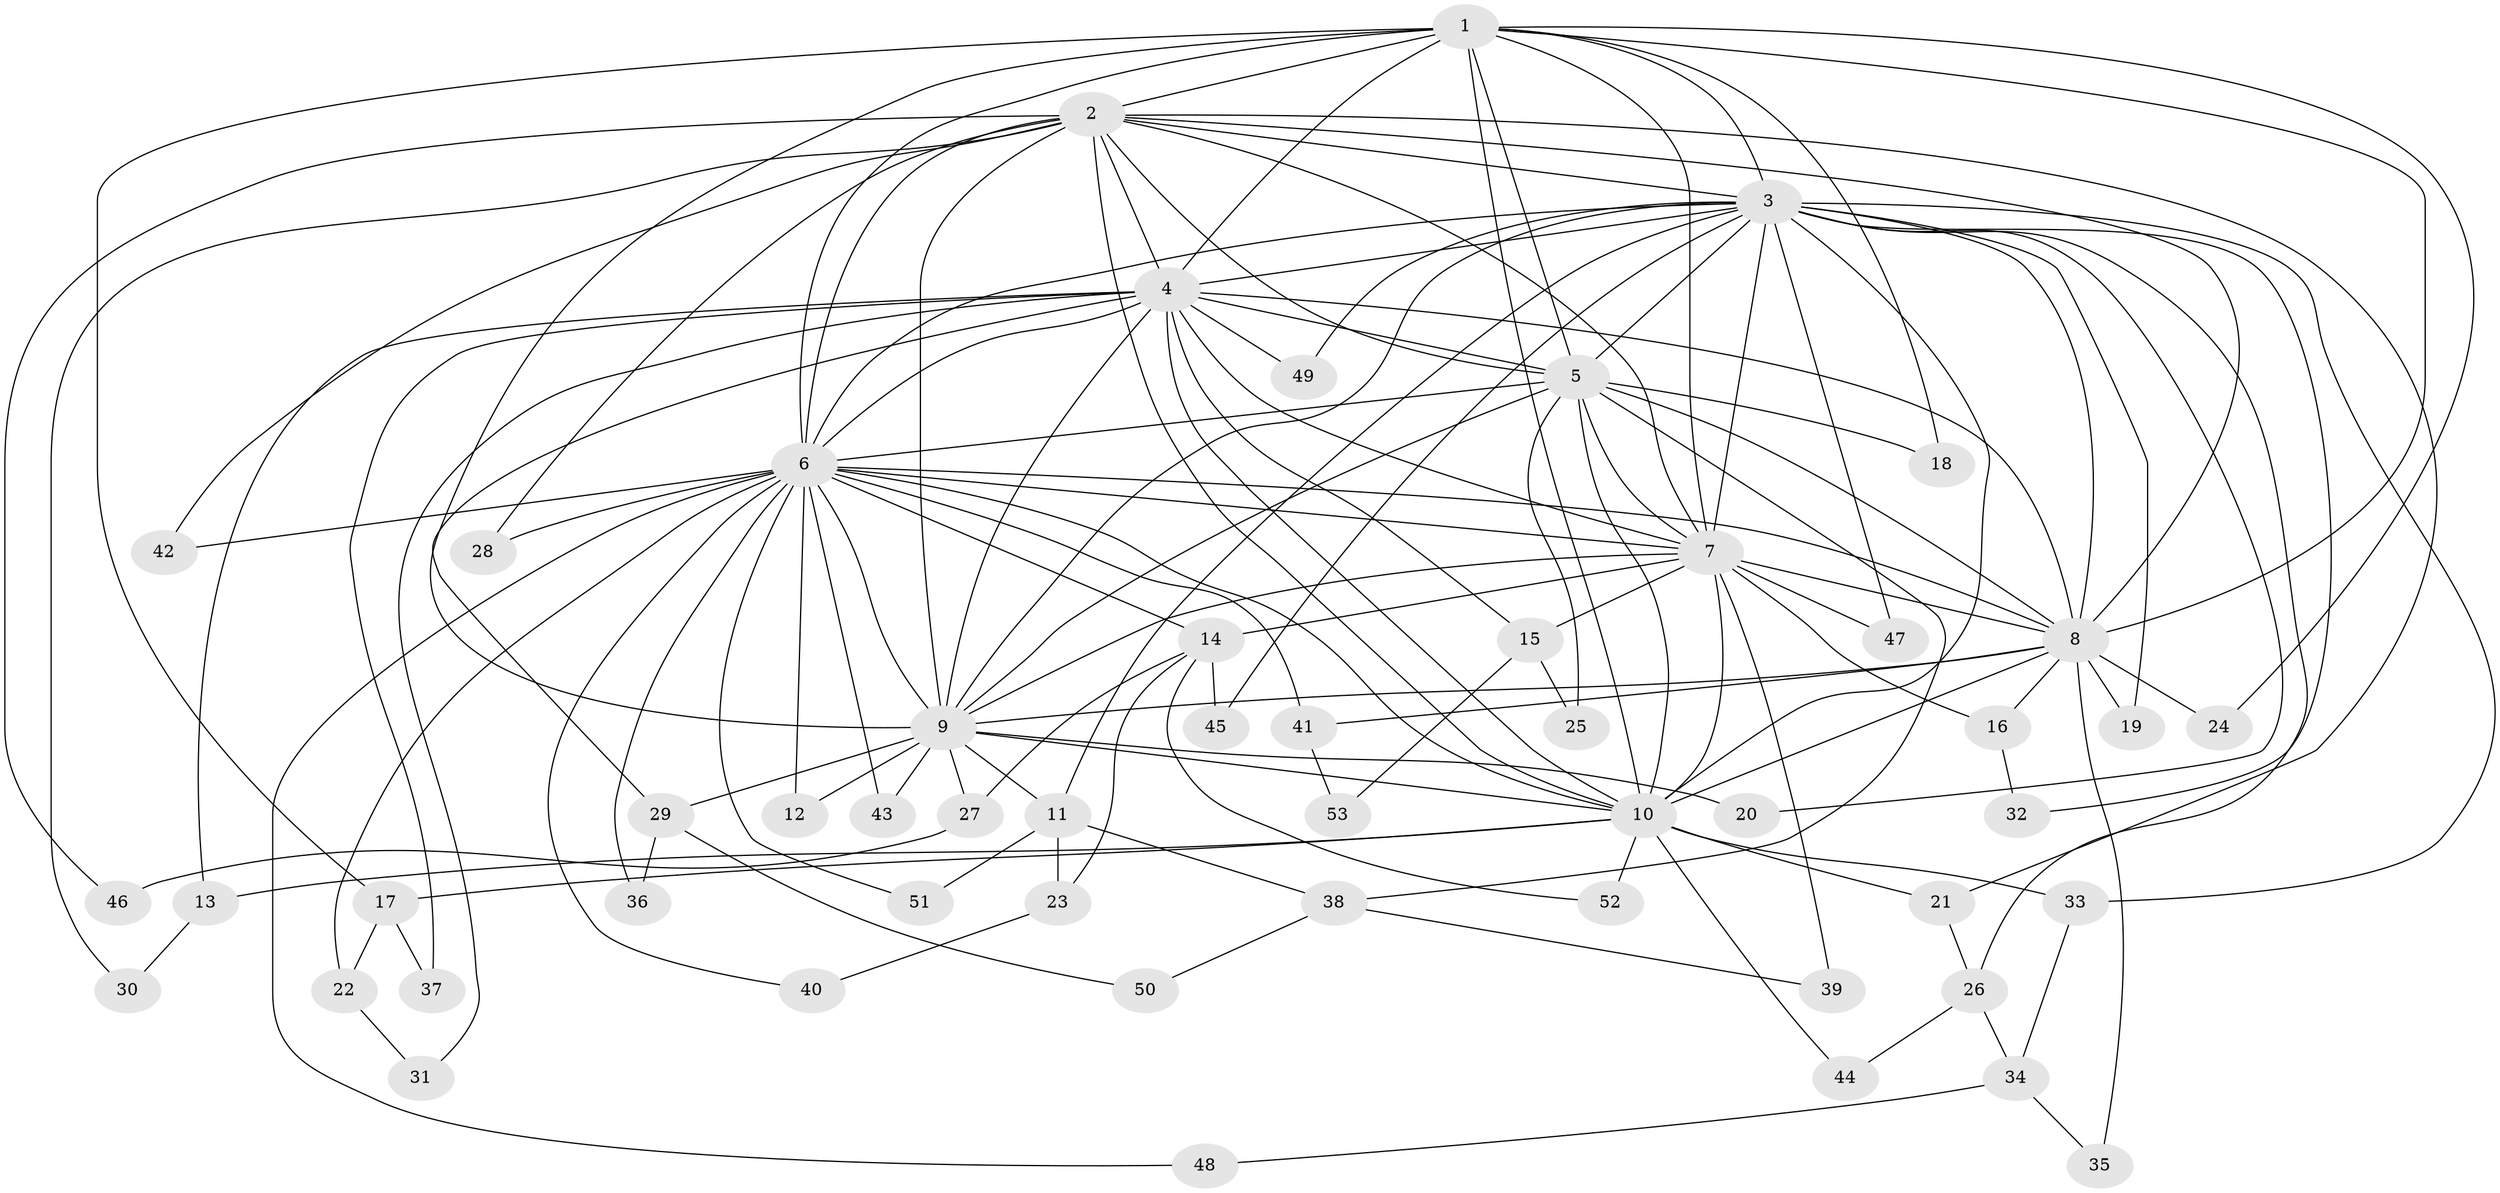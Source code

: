 // Generated by graph-tools (version 1.1) at 2025/14/03/09/25 04:14:16]
// undirected, 53 vertices, 131 edges
graph export_dot {
graph [start="1"]
  node [color=gray90,style=filled];
  1;
  2;
  3;
  4;
  5;
  6;
  7;
  8;
  9;
  10;
  11;
  12;
  13;
  14;
  15;
  16;
  17;
  18;
  19;
  20;
  21;
  22;
  23;
  24;
  25;
  26;
  27;
  28;
  29;
  30;
  31;
  32;
  33;
  34;
  35;
  36;
  37;
  38;
  39;
  40;
  41;
  42;
  43;
  44;
  45;
  46;
  47;
  48;
  49;
  50;
  51;
  52;
  53;
  1 -- 2;
  1 -- 3;
  1 -- 4;
  1 -- 5;
  1 -- 6;
  1 -- 7;
  1 -- 8;
  1 -- 9;
  1 -- 10;
  1 -- 17;
  1 -- 18;
  1 -- 24;
  2 -- 3;
  2 -- 4;
  2 -- 5;
  2 -- 6;
  2 -- 7;
  2 -- 8;
  2 -- 9;
  2 -- 10;
  2 -- 21;
  2 -- 28;
  2 -- 30;
  2 -- 42;
  2 -- 46;
  3 -- 4;
  3 -- 5;
  3 -- 6;
  3 -- 7;
  3 -- 8;
  3 -- 9;
  3 -- 10;
  3 -- 11;
  3 -- 19;
  3 -- 20;
  3 -- 26;
  3 -- 32;
  3 -- 33;
  3 -- 45;
  3 -- 47;
  3 -- 49;
  4 -- 5;
  4 -- 6;
  4 -- 7;
  4 -- 8;
  4 -- 9;
  4 -- 10;
  4 -- 13;
  4 -- 15;
  4 -- 29;
  4 -- 31;
  4 -- 37;
  4 -- 49;
  5 -- 6;
  5 -- 7;
  5 -- 8;
  5 -- 9;
  5 -- 10;
  5 -- 18;
  5 -- 25;
  5 -- 38;
  6 -- 7;
  6 -- 8;
  6 -- 9;
  6 -- 10;
  6 -- 12;
  6 -- 14;
  6 -- 22;
  6 -- 28;
  6 -- 36;
  6 -- 40;
  6 -- 41;
  6 -- 42;
  6 -- 43;
  6 -- 48;
  6 -- 51;
  7 -- 8;
  7 -- 9;
  7 -- 10;
  7 -- 14;
  7 -- 15;
  7 -- 16;
  7 -- 39;
  7 -- 47;
  8 -- 9;
  8 -- 10;
  8 -- 16;
  8 -- 19;
  8 -- 24;
  8 -- 35;
  8 -- 41;
  9 -- 10;
  9 -- 11;
  9 -- 12;
  9 -- 20;
  9 -- 27;
  9 -- 29;
  9 -- 43;
  10 -- 13;
  10 -- 17;
  10 -- 21;
  10 -- 33;
  10 -- 44;
  10 -- 52;
  11 -- 23;
  11 -- 38;
  11 -- 51;
  13 -- 30;
  14 -- 23;
  14 -- 27;
  14 -- 45;
  14 -- 52;
  15 -- 25;
  15 -- 53;
  16 -- 32;
  17 -- 22;
  17 -- 37;
  21 -- 26;
  22 -- 31;
  23 -- 40;
  26 -- 34;
  26 -- 44;
  27 -- 46;
  29 -- 36;
  29 -- 50;
  33 -- 34;
  34 -- 35;
  34 -- 48;
  38 -- 39;
  38 -- 50;
  41 -- 53;
}
